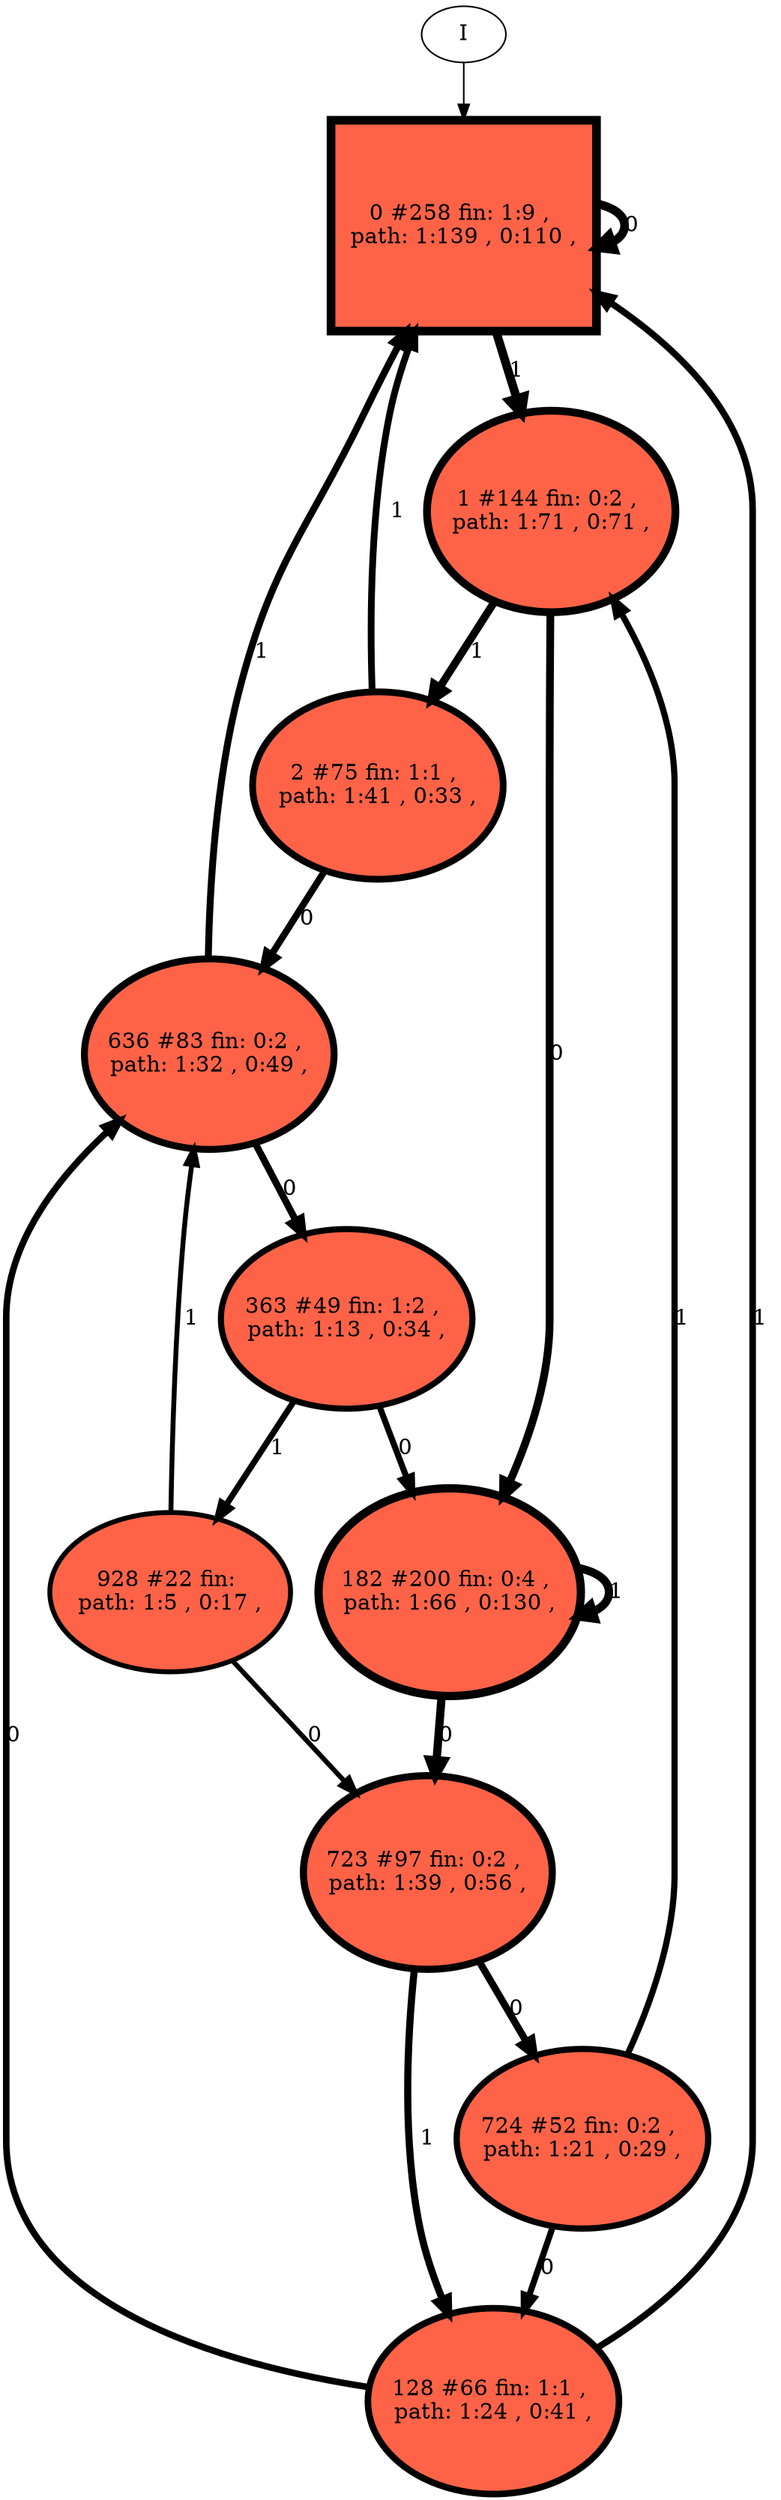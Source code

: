 // produced with flexfringe // 
digraph DFA {
	0 [label="root" shape=box];
		I -> 0;
	0 [ label="0 #258 fin: 1:9 , 
 path: 1:139 , 0:110 , " , style=filled, fillcolor="tomato", width=1.88051, height=1.88051, penwidth=5.55683];
		0 -> 1 [label="1 " , penwidth=5.55683 ];
		0 -> 0 [label="0 " , penwidth=5.55683 ];
	1 [ label="1 #144 fin: 0:2 , 
 path: 1:71 , 0:71 , " , style=filled, fillcolor="tomato", width=1.78787, height=1.78787, penwidth=4.97673];
		1 -> 2 [label="1 " , penwidth=4.97673 ];
		1 -> 182 [label="0 " , penwidth=4.97673 ];
	2 [ label="2 #75 fin: 1:1 , 
 path: 1:41 , 0:33 , " , style=filled, fillcolor="tomato", width=1.67349, height=1.67349, penwidth=4.33073];
		2 -> 0 [label="1 " , penwidth=4.33073 ];
		2 -> 636 [label="0 " , penwidth=4.33073 ];
	182 [ label="182 #200 fin: 0:4 , 
 path: 1:66 , 0:130 , " , style=filled, fillcolor="tomato", width=1.84107, height=1.84107, penwidth=5.3033];
		182 -> 182 [label="1 " , penwidth=5.3033 ];
		182 -> 723 [label="0 " , penwidth=5.3033 ];
	636 [ label="636 #83 fin: 0:2 , 
 path: 1:32 , 0:49 , " , style=filled, fillcolor="tomato", width=1.69209, height=1.69209, penwidth=4.43082];
		636 -> 0 [label="1 " , penwidth=4.43082 ];
		636 -> 363 [label="0 " , penwidth=4.43082 ];
	723 [ label="723 #97 fin: 0:2 , 
 path: 1:39 , 0:56 , " , style=filled, fillcolor="tomato", width=1.72008, height=1.72008, penwidth=4.58497];
		723 -> 128 [label="1 " , penwidth=4.58497 ];
		723 -> 724 [label="0 " , penwidth=4.58497 ];
	363 [ label="363 #49 fin: 1:2 , 
 path: 1:13 , 0:34 , " , style=filled, fillcolor="tomato", width=1.59169, height=1.59169, penwidth=3.91202];
		363 -> 928 [label="1 " , penwidth=3.91202 ];
		363 -> 182 [label="0 " , penwidth=3.91202 ];
	724 [ label="724 #52 fin: 0:2 , 
 path: 1:21 , 0:29 , " , style=filled, fillcolor="tomato", width=1.60348, height=1.60348, penwidth=3.97029];
		724 -> 1 [label="1 " , penwidth=3.97029 ];
		724 -> 128 [label="0 " , penwidth=3.97029 ];
	128 [ label="128 #66 fin: 1:1 , 
 path: 1:24 , 0:41 , " , style=filled, fillcolor="tomato", width=1.64956, height=1.64956, penwidth=4.20469];
		128 -> 0 [label="1 " , penwidth=4.20469 ];
		128 -> 636 [label="0 " , penwidth=4.20469 ];
	928 [ label="928 #22 fin: 
 path: 1:5 , 0:17 , " , style=filled, fillcolor="tomato", width=1.41961, height=1.41961, penwidth=3.13549];
		928 -> 636 [label="1 " , penwidth=3.13549 ];
		928 -> 723 [label="0 " , penwidth=3.13549 ];
}
